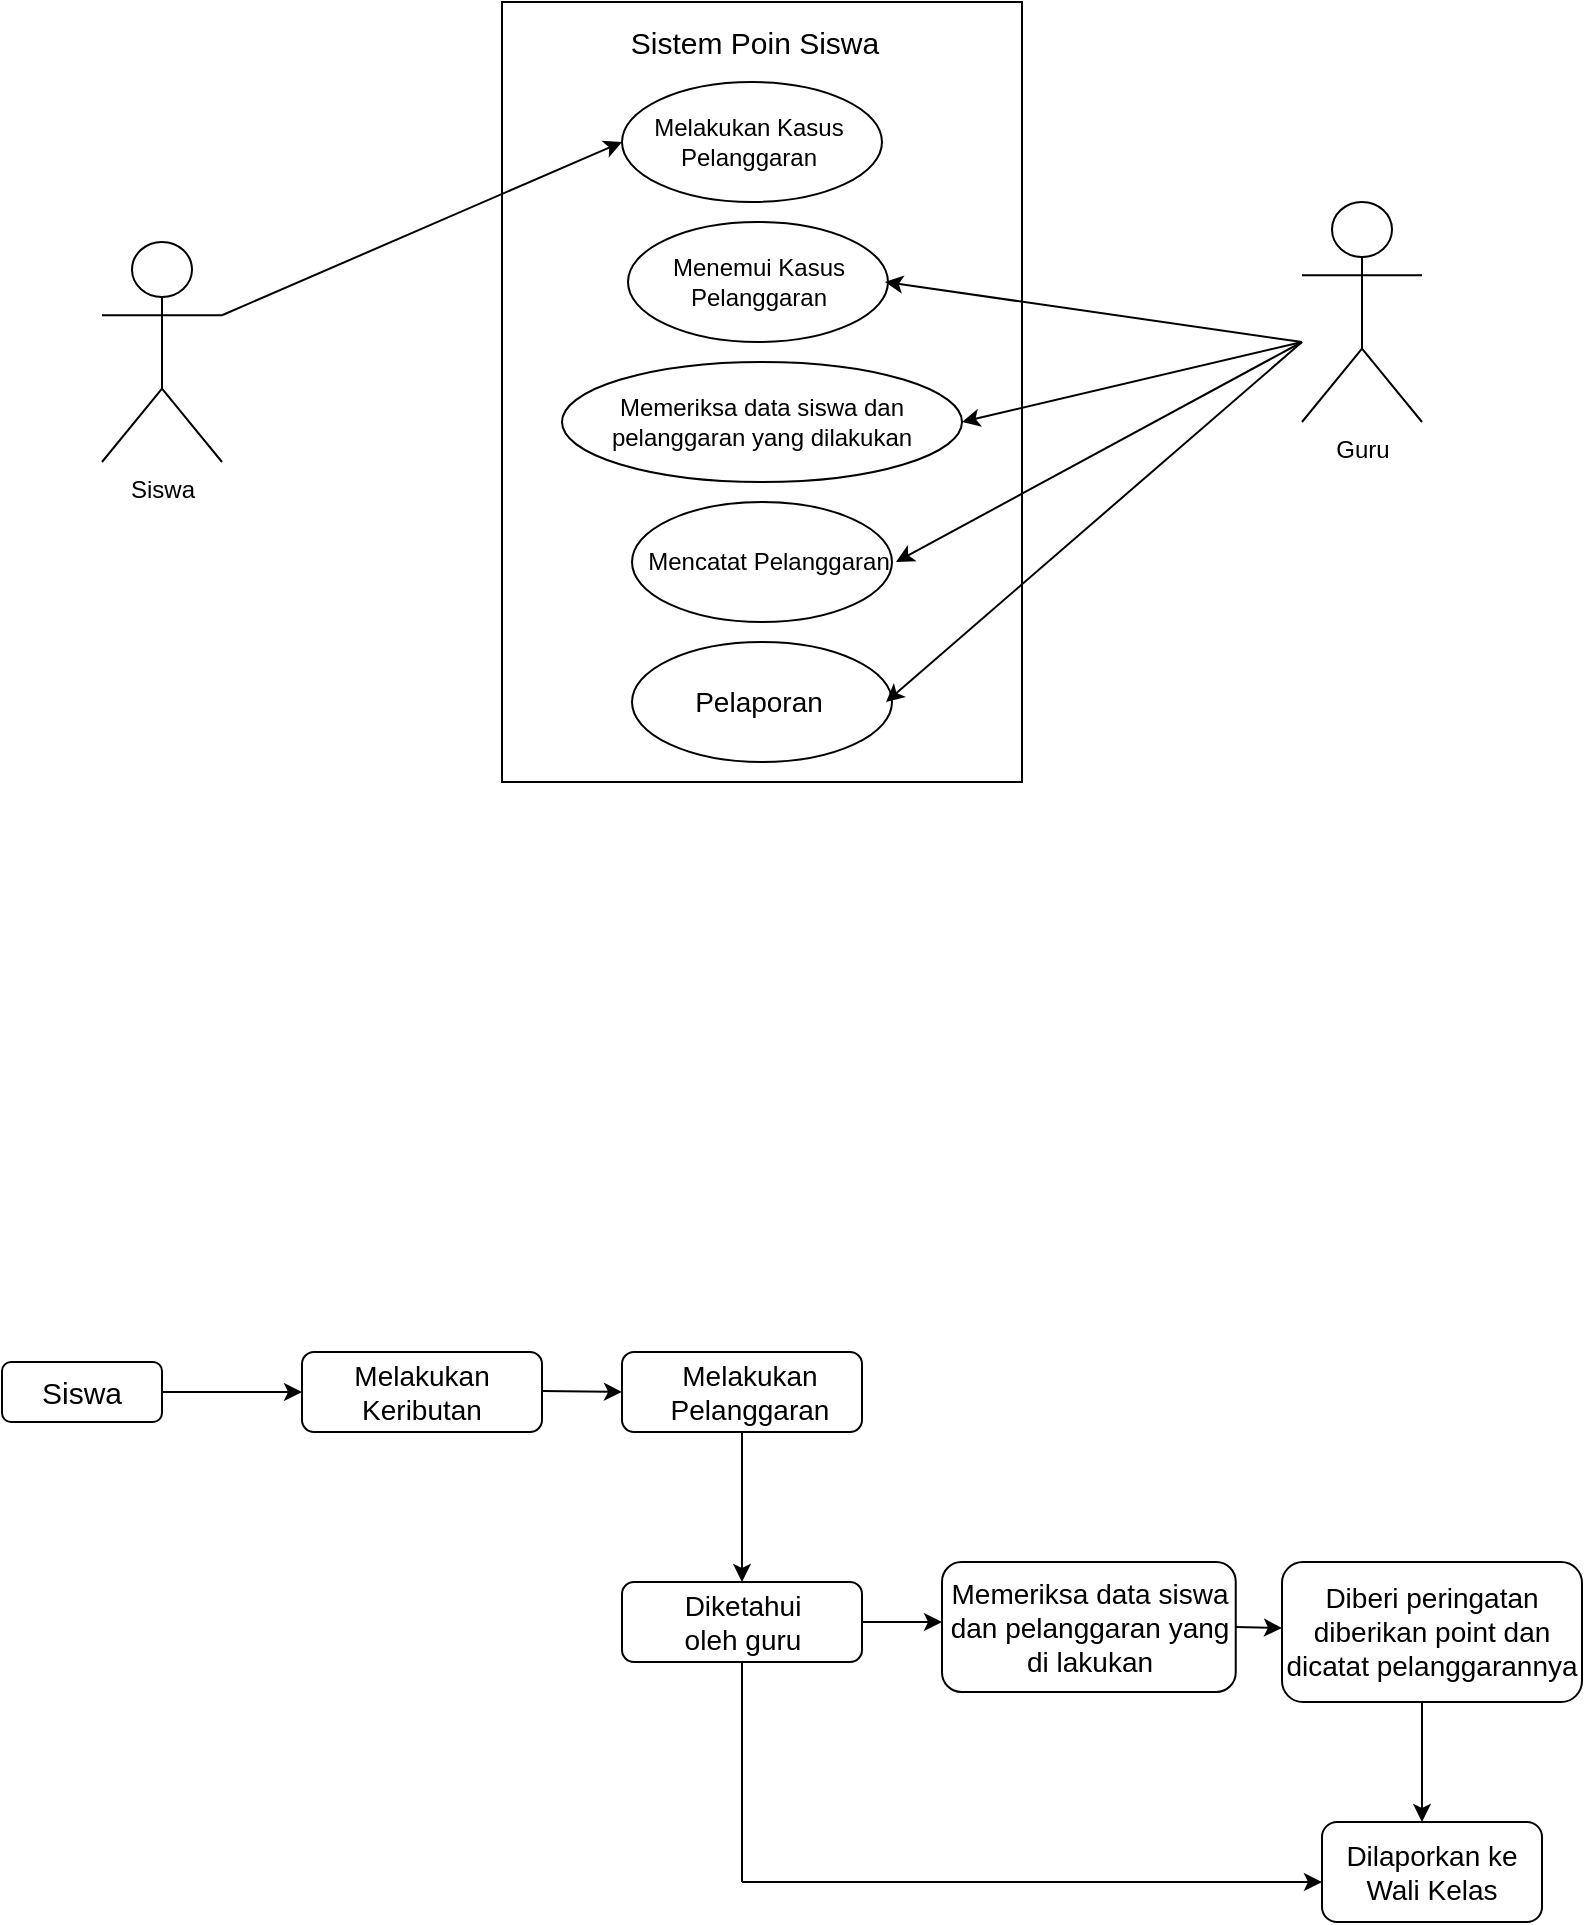 <mxfile version="23.0.2" type="github">
  <diagram name="Page-1" id="c-LBESTsWk4GhdOicQx2">
    <mxGraphModel dx="969" dy="561" grid="1" gridSize="10" guides="1" tooltips="1" connect="1" arrows="1" fold="1" page="1" pageScale="1" pageWidth="850" pageHeight="1100" math="0" shadow="0">
      <root>
        <mxCell id="0" />
        <mxCell id="1" parent="0" />
        <mxCell id="ZHsp3BJBkllkspzBNNJd-2" value="" style="rounded=0;whiteSpace=wrap;html=1;" vertex="1" parent="1">
          <mxGeometry x="300" y="70" width="260" height="390" as="geometry" />
        </mxCell>
        <mxCell id="ZHsp3BJBkllkspzBNNJd-3" value="" style="ellipse;whiteSpace=wrap;html=1;" vertex="1" parent="1">
          <mxGeometry x="360" y="110" width="130" height="60" as="geometry" />
        </mxCell>
        <mxCell id="ZHsp3BJBkllkspzBNNJd-4" value="&lt;font style=&quot;font-size: 15px;&quot;&gt;Sistem Poin Siswa&lt;/font&gt;" style="text;html=1;strokeColor=none;fillColor=none;align=center;verticalAlign=middle;whiteSpace=wrap;rounded=0;" vertex="1" parent="1">
          <mxGeometry x="363" y="70" width="127" height="40" as="geometry" />
        </mxCell>
        <mxCell id="ZHsp3BJBkllkspzBNNJd-8" value="&lt;font style=&quot;font-size: 12px;&quot;&gt;Melakukan Kasus Pelanggaran&lt;/font&gt;" style="text;html=1;strokeColor=none;fillColor=none;align=center;verticalAlign=middle;whiteSpace=wrap;rounded=0;" vertex="1" parent="1">
          <mxGeometry x="360" y="120" width="127" height="40" as="geometry" />
        </mxCell>
        <mxCell id="ZHsp3BJBkllkspzBNNJd-10" value="" style="ellipse;whiteSpace=wrap;html=1;" vertex="1" parent="1">
          <mxGeometry x="363" y="180" width="130" height="60" as="geometry" />
        </mxCell>
        <mxCell id="ZHsp3BJBkllkspzBNNJd-11" value="&lt;font style=&quot;font-size: 12px;&quot;&gt;Menemui Kasus Pelanggaran&lt;/font&gt;" style="text;html=1;strokeColor=none;fillColor=none;align=center;verticalAlign=middle;whiteSpace=wrap;rounded=0;" vertex="1" parent="1">
          <mxGeometry x="364.5" y="190" width="127" height="40" as="geometry" />
        </mxCell>
        <mxCell id="ZHsp3BJBkllkspzBNNJd-12" value="" style="ellipse;whiteSpace=wrap;html=1;" vertex="1" parent="1">
          <mxGeometry x="330" y="250" width="200" height="60" as="geometry" />
        </mxCell>
        <mxCell id="ZHsp3BJBkllkspzBNNJd-13" value="&lt;font style=&quot;font-size: 12px;&quot;&gt;Memeriksa data siswa dan pelanggaran yang dilakukan&lt;/font&gt;" style="text;html=1;strokeColor=none;fillColor=none;align=center;verticalAlign=middle;whiteSpace=wrap;rounded=0;" vertex="1" parent="1">
          <mxGeometry x="353.25" y="260" width="153.5" height="40" as="geometry" />
        </mxCell>
        <mxCell id="ZHsp3BJBkllkspzBNNJd-15" value="" style="ellipse;whiteSpace=wrap;html=1;" vertex="1" parent="1">
          <mxGeometry x="365" y="320" width="130" height="60" as="geometry" />
        </mxCell>
        <mxCell id="ZHsp3BJBkllkspzBNNJd-16" value="" style="ellipse;whiteSpace=wrap;html=1;" vertex="1" parent="1">
          <mxGeometry x="365" y="390" width="130" height="60" as="geometry" />
        </mxCell>
        <mxCell id="ZHsp3BJBkllkspzBNNJd-17" value="&lt;font style=&quot;font-size: 12px;&quot;&gt;Mencatat Pelanggaran&lt;/font&gt;" style="text;html=1;strokeColor=none;fillColor=none;align=center;verticalAlign=middle;whiteSpace=wrap;rounded=0;" vertex="1" parent="1">
          <mxGeometry x="370" y="330" width="127" height="40" as="geometry" />
        </mxCell>
        <mxCell id="ZHsp3BJBkllkspzBNNJd-18" value="&lt;font style=&quot;font-size: 14px;&quot;&gt;Pelaporan&lt;/font&gt;" style="text;html=1;strokeColor=none;fillColor=none;align=center;verticalAlign=middle;whiteSpace=wrap;rounded=0;" vertex="1" parent="1">
          <mxGeometry x="365" y="355" width="127" height="130" as="geometry" />
        </mxCell>
        <mxCell id="ZHsp3BJBkllkspzBNNJd-19" value="Siswa" style="shape=umlActor;verticalLabelPosition=bottom;verticalAlign=top;html=1;outlineConnect=0;" vertex="1" parent="1">
          <mxGeometry x="100" y="190" width="60" height="110" as="geometry" />
        </mxCell>
        <mxCell id="ZHsp3BJBkllkspzBNNJd-21" value="Guru" style="shape=umlActor;verticalLabelPosition=bottom;verticalAlign=top;html=1;outlineConnect=0;" vertex="1" parent="1">
          <mxGeometry x="700" y="170" width="60" height="110" as="geometry" />
        </mxCell>
        <mxCell id="ZHsp3BJBkllkspzBNNJd-25" value="" style="endArrow=classic;html=1;rounded=0;entryX=0;entryY=0.5;entryDx=0;entryDy=0;exitX=1;exitY=0.333;exitDx=0;exitDy=0;exitPerimeter=0;" edge="1" parent="1" source="ZHsp3BJBkllkspzBNNJd-19" target="ZHsp3BJBkllkspzBNNJd-8">
          <mxGeometry width="50" height="50" relative="1" as="geometry">
            <mxPoint x="230" y="190" as="sourcePoint" />
            <mxPoint x="280" y="140" as="targetPoint" />
          </mxGeometry>
        </mxCell>
        <mxCell id="ZHsp3BJBkllkspzBNNJd-27" value="" style="endArrow=classic;html=1;rounded=0;entryX=1;entryY=0.5;entryDx=0;entryDy=0;" edge="1" parent="1" target="ZHsp3BJBkllkspzBNNJd-11">
          <mxGeometry width="50" height="50" relative="1" as="geometry">
            <mxPoint x="700" y="240" as="sourcePoint" />
            <mxPoint x="620" y="230" as="targetPoint" />
          </mxGeometry>
        </mxCell>
        <mxCell id="ZHsp3BJBkllkspzBNNJd-28" value="" style="endArrow=classic;html=1;rounded=0;entryX=1;entryY=0.5;entryDx=0;entryDy=0;" edge="1" parent="1" target="ZHsp3BJBkllkspzBNNJd-12">
          <mxGeometry width="50" height="50" relative="1" as="geometry">
            <mxPoint x="700" y="240" as="sourcePoint" />
            <mxPoint x="620" y="260" as="targetPoint" />
          </mxGeometry>
        </mxCell>
        <mxCell id="ZHsp3BJBkllkspzBNNJd-29" value="" style="endArrow=classic;html=1;rounded=0;entryX=1;entryY=0.5;entryDx=0;entryDy=0;" edge="1" parent="1" target="ZHsp3BJBkllkspzBNNJd-17">
          <mxGeometry width="50" height="50" relative="1" as="geometry">
            <mxPoint x="700" y="240" as="sourcePoint" />
            <mxPoint x="670" y="280" as="targetPoint" />
          </mxGeometry>
        </mxCell>
        <mxCell id="ZHsp3BJBkllkspzBNNJd-30" value="" style="endArrow=classic;html=1;rounded=0;entryX=1;entryY=0.5;entryDx=0;entryDy=0;" edge="1" parent="1" target="ZHsp3BJBkllkspzBNNJd-18">
          <mxGeometry width="50" height="50" relative="1" as="geometry">
            <mxPoint x="700" y="240" as="sourcePoint" />
            <mxPoint x="650" y="320" as="targetPoint" />
          </mxGeometry>
        </mxCell>
        <mxCell id="ZHsp3BJBkllkspzBNNJd-31" value="" style="rounded=1;whiteSpace=wrap;html=1;" vertex="1" parent="1">
          <mxGeometry x="50" y="750" width="80" height="30" as="geometry" />
        </mxCell>
        <mxCell id="ZHsp3BJBkllkspzBNNJd-32" value="&lt;font style=&quot;font-size: 15px;&quot;&gt;Siswa&lt;/font&gt;" style="text;html=1;strokeColor=none;fillColor=none;align=center;verticalAlign=middle;whiteSpace=wrap;rounded=0;" vertex="1" parent="1">
          <mxGeometry x="60" y="752.5" width="60" height="25" as="geometry" />
        </mxCell>
        <mxCell id="ZHsp3BJBkllkspzBNNJd-33" value="" style="endArrow=classic;html=1;rounded=0;exitX=1;exitY=0.5;exitDx=0;exitDy=0;" edge="1" parent="1" source="ZHsp3BJBkllkspzBNNJd-31">
          <mxGeometry width="50" height="50" relative="1" as="geometry">
            <mxPoint x="150" y="790" as="sourcePoint" />
            <mxPoint x="200" y="765" as="targetPoint" />
          </mxGeometry>
        </mxCell>
        <mxCell id="ZHsp3BJBkllkspzBNNJd-34" value="" style="rounded=1;whiteSpace=wrap;html=1;" vertex="1" parent="1">
          <mxGeometry x="200" y="745" width="120" height="40" as="geometry" />
        </mxCell>
        <mxCell id="ZHsp3BJBkllkspzBNNJd-35" value="&lt;font style=&quot;font-size: 14px;&quot;&gt;Melakukan Keributan&lt;/font&gt;" style="text;html=1;strokeColor=none;fillColor=none;align=center;verticalAlign=middle;whiteSpace=wrap;rounded=0;" vertex="1" parent="1">
          <mxGeometry x="230" y="752.5" width="60" height="25" as="geometry" />
        </mxCell>
        <mxCell id="ZHsp3BJBkllkspzBNNJd-36" value="" style="endArrow=classic;html=1;rounded=0;exitX=1;exitY=0.5;exitDx=0;exitDy=0;" edge="1" parent="1">
          <mxGeometry width="50" height="50" relative="1" as="geometry">
            <mxPoint x="320" y="764.5" as="sourcePoint" />
            <mxPoint x="360" y="765" as="targetPoint" />
          </mxGeometry>
        </mxCell>
        <mxCell id="ZHsp3BJBkllkspzBNNJd-37" value="" style="rounded=1;whiteSpace=wrap;html=1;" vertex="1" parent="1">
          <mxGeometry x="360" y="745" width="120" height="40" as="geometry" />
        </mxCell>
        <mxCell id="ZHsp3BJBkllkspzBNNJd-38" value="&lt;font style=&quot;font-size: 14px;&quot;&gt;Melakukan Pelanggaran&lt;/font&gt;" style="text;html=1;strokeColor=none;fillColor=none;align=center;verticalAlign=middle;whiteSpace=wrap;rounded=0;" vertex="1" parent="1">
          <mxGeometry x="393.5" y="752.5" width="60" height="25" as="geometry" />
        </mxCell>
        <mxCell id="ZHsp3BJBkllkspzBNNJd-39" value="" style="endArrow=classic;html=1;rounded=0;exitX=0.5;exitY=1;exitDx=0;exitDy=0;entryX=0.5;entryY=0;entryDx=0;entryDy=0;" edge="1" parent="1" source="ZHsp3BJBkllkspzBNNJd-37" target="ZHsp3BJBkllkspzBNNJd-40">
          <mxGeometry width="50" height="50" relative="1" as="geometry">
            <mxPoint x="430" y="850" as="sourcePoint" />
            <mxPoint x="450" y="860" as="targetPoint" />
          </mxGeometry>
        </mxCell>
        <mxCell id="ZHsp3BJBkllkspzBNNJd-40" value="" style="rounded=1;whiteSpace=wrap;html=1;" vertex="1" parent="1">
          <mxGeometry x="360" y="860" width="120" height="40" as="geometry" />
        </mxCell>
        <mxCell id="ZHsp3BJBkllkspzBNNJd-41" value="&lt;font style=&quot;font-size: 14px;&quot;&gt;Diketahui oleh guru&lt;/font&gt;" style="text;html=1;strokeColor=none;fillColor=none;align=center;verticalAlign=middle;whiteSpace=wrap;rounded=0;" vertex="1" parent="1">
          <mxGeometry x="387.5" y="867.5" width="65" height="25" as="geometry" />
        </mxCell>
        <mxCell id="ZHsp3BJBkllkspzBNNJd-42" value="" style="endArrow=classic;html=1;rounded=0;exitX=1;exitY=0.5;exitDx=0;exitDy=0;" edge="1" parent="1" source="ZHsp3BJBkllkspzBNNJd-40">
          <mxGeometry width="50" height="50" relative="1" as="geometry">
            <mxPoint x="550" y="867.5" as="sourcePoint" />
            <mxPoint x="520" y="880" as="targetPoint" />
          </mxGeometry>
        </mxCell>
        <mxCell id="ZHsp3BJBkllkspzBNNJd-43" value="" style="rounded=1;whiteSpace=wrap;html=1;" vertex="1" parent="1">
          <mxGeometry x="520" y="850" width="146.87" height="65" as="geometry" />
        </mxCell>
        <mxCell id="ZHsp3BJBkllkspzBNNJd-44" value="&lt;font style=&quot;font-size: 14px;&quot;&gt;Memeriksa data siswa dan pelanggaran yang di lakukan&lt;/font&gt;" style="text;html=1;strokeColor=none;fillColor=none;align=center;verticalAlign=middle;whiteSpace=wrap;rounded=0;" vertex="1" parent="1">
          <mxGeometry x="520.62" y="870" width="146.25" height="25" as="geometry" />
        </mxCell>
        <mxCell id="ZHsp3BJBkllkspzBNNJd-50" value="" style="endArrow=classic;html=1;rounded=0;exitX=1;exitY=0.5;exitDx=0;exitDy=0;" edge="1" parent="1" source="ZHsp3BJBkllkspzBNNJd-44">
          <mxGeometry width="50" height="50" relative="1" as="geometry">
            <mxPoint x="680" y="900" as="sourcePoint" />
            <mxPoint x="690" y="883" as="targetPoint" />
          </mxGeometry>
        </mxCell>
        <mxCell id="ZHsp3BJBkllkspzBNNJd-51" value="" style="rounded=1;whiteSpace=wrap;html=1;" vertex="1" parent="1">
          <mxGeometry x="690" y="850" width="150" height="70" as="geometry" />
        </mxCell>
        <mxCell id="ZHsp3BJBkllkspzBNNJd-52" value="&lt;span style=&quot;font-size: 14px;&quot;&gt;Diberi peringatan&lt;br&gt;diberikan point dan dicatat pelanggarannya&lt;br&gt;&lt;br&gt;&lt;/span&gt;" style="text;html=1;strokeColor=none;fillColor=none;align=center;verticalAlign=middle;whiteSpace=wrap;rounded=0;" vertex="1" parent="1">
          <mxGeometry x="685" y="870" width="160" height="45" as="geometry" />
        </mxCell>
        <mxCell id="ZHsp3BJBkllkspzBNNJd-56" value="" style="endArrow=classic;html=1;rounded=0;exitX=0.5;exitY=1;exitDx=0;exitDy=0;" edge="1" parent="1">
          <mxGeometry width="50" height="50" relative="1" as="geometry">
            <mxPoint x="760" y="920" as="sourcePoint" />
            <mxPoint x="760" y="980" as="targetPoint" />
          </mxGeometry>
        </mxCell>
        <mxCell id="ZHsp3BJBkllkspzBNNJd-57" value="" style="rounded=1;whiteSpace=wrap;html=1;" vertex="1" parent="1">
          <mxGeometry x="710" y="980" width="110" height="50" as="geometry" />
        </mxCell>
        <mxCell id="ZHsp3BJBkllkspzBNNJd-58" value="&lt;font style=&quot;font-size: 14px;&quot;&gt;Dilaporkan ke Wali Kelas&lt;/font&gt;" style="text;html=1;strokeColor=none;fillColor=none;align=center;verticalAlign=middle;whiteSpace=wrap;rounded=0;" vertex="1" parent="1">
          <mxGeometry x="720" y="992.5" width="90" height="25" as="geometry" />
        </mxCell>
        <mxCell id="ZHsp3BJBkllkspzBNNJd-61" value="" style="endArrow=classic;html=1;rounded=0;" edge="1" parent="1">
          <mxGeometry width="50" height="50" relative="1" as="geometry">
            <mxPoint x="420" y="1010" as="sourcePoint" />
            <mxPoint x="710" y="1010" as="targetPoint" />
          </mxGeometry>
        </mxCell>
        <mxCell id="ZHsp3BJBkllkspzBNNJd-63" value="" style="endArrow=none;html=1;rounded=0;entryX=0.5;entryY=1;entryDx=0;entryDy=0;" edge="1" parent="1" target="ZHsp3BJBkllkspzBNNJd-40">
          <mxGeometry width="50" height="50" relative="1" as="geometry">
            <mxPoint x="420" y="1010" as="sourcePoint" />
            <mxPoint x="440" y="970" as="targetPoint" />
          </mxGeometry>
        </mxCell>
      </root>
    </mxGraphModel>
  </diagram>
</mxfile>
